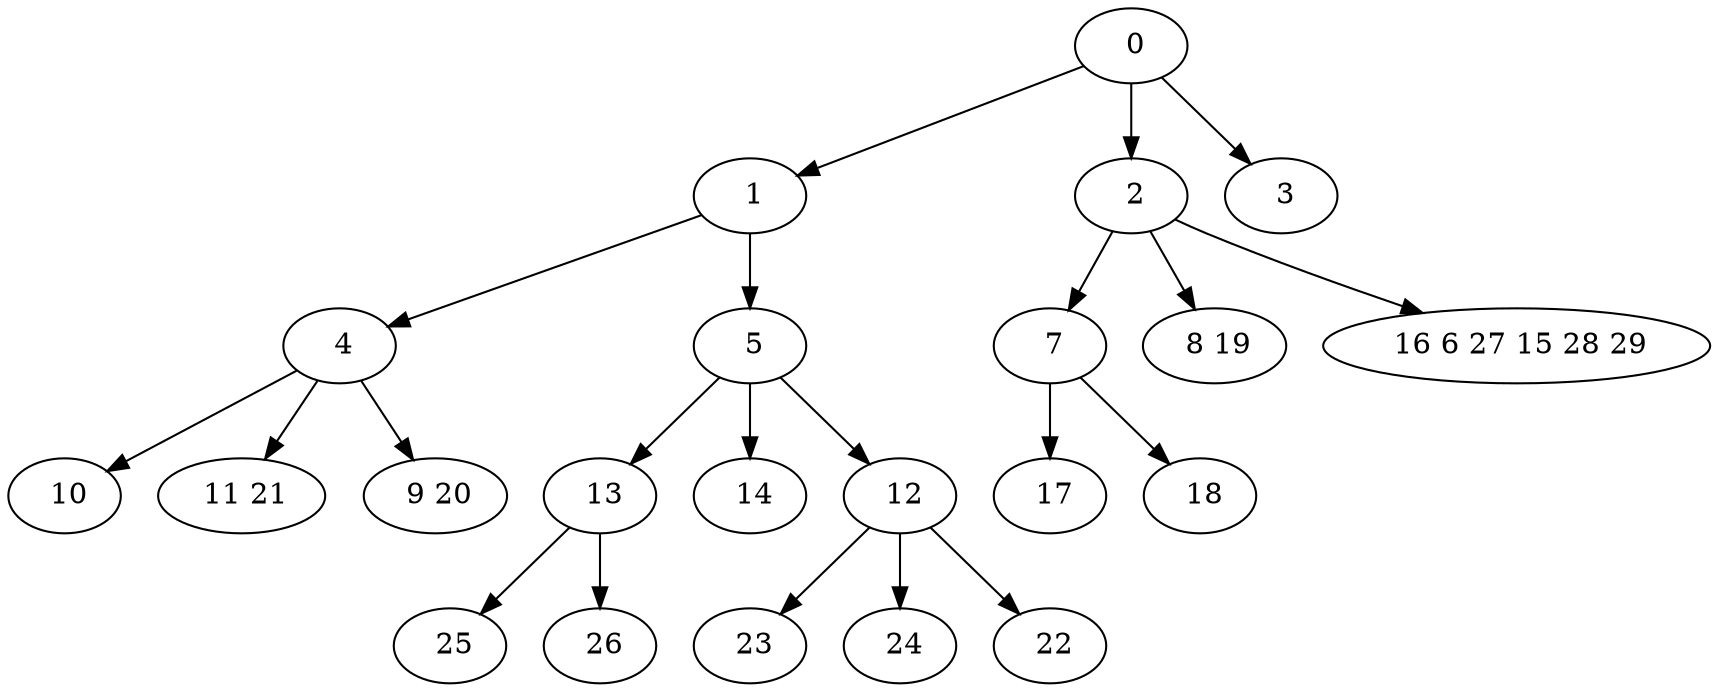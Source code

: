 digraph mytree {
" 0" -> " 1";
" 0" -> " 2";
" 0" -> " 3";
" 1" -> " 4";
" 1" -> " 5";
" 2" -> " 7";
" 2" -> " 8 19";
" 2" -> " 16 6 27 15 28 29";
" 3";
" 17";
" 4" -> " 10";
" 4" -> " 11 21";
" 4" -> " 9 20";
" 5" -> " 13";
" 5" -> " 14";
" 5" -> " 12";
" 7" -> " 17";
" 7" -> " 18";
" 8 19";
" 16 6 27 15 28 29";
" 10";
" 11 21";
" 9 20";
" 13" -> " 25";
" 13" -> " 26";
" 14";
" 12" -> " 23";
" 12" -> " 24";
" 12" -> " 22";
" 18";
" 23";
" 24";
" 25";
" 26";
" 22";
}
